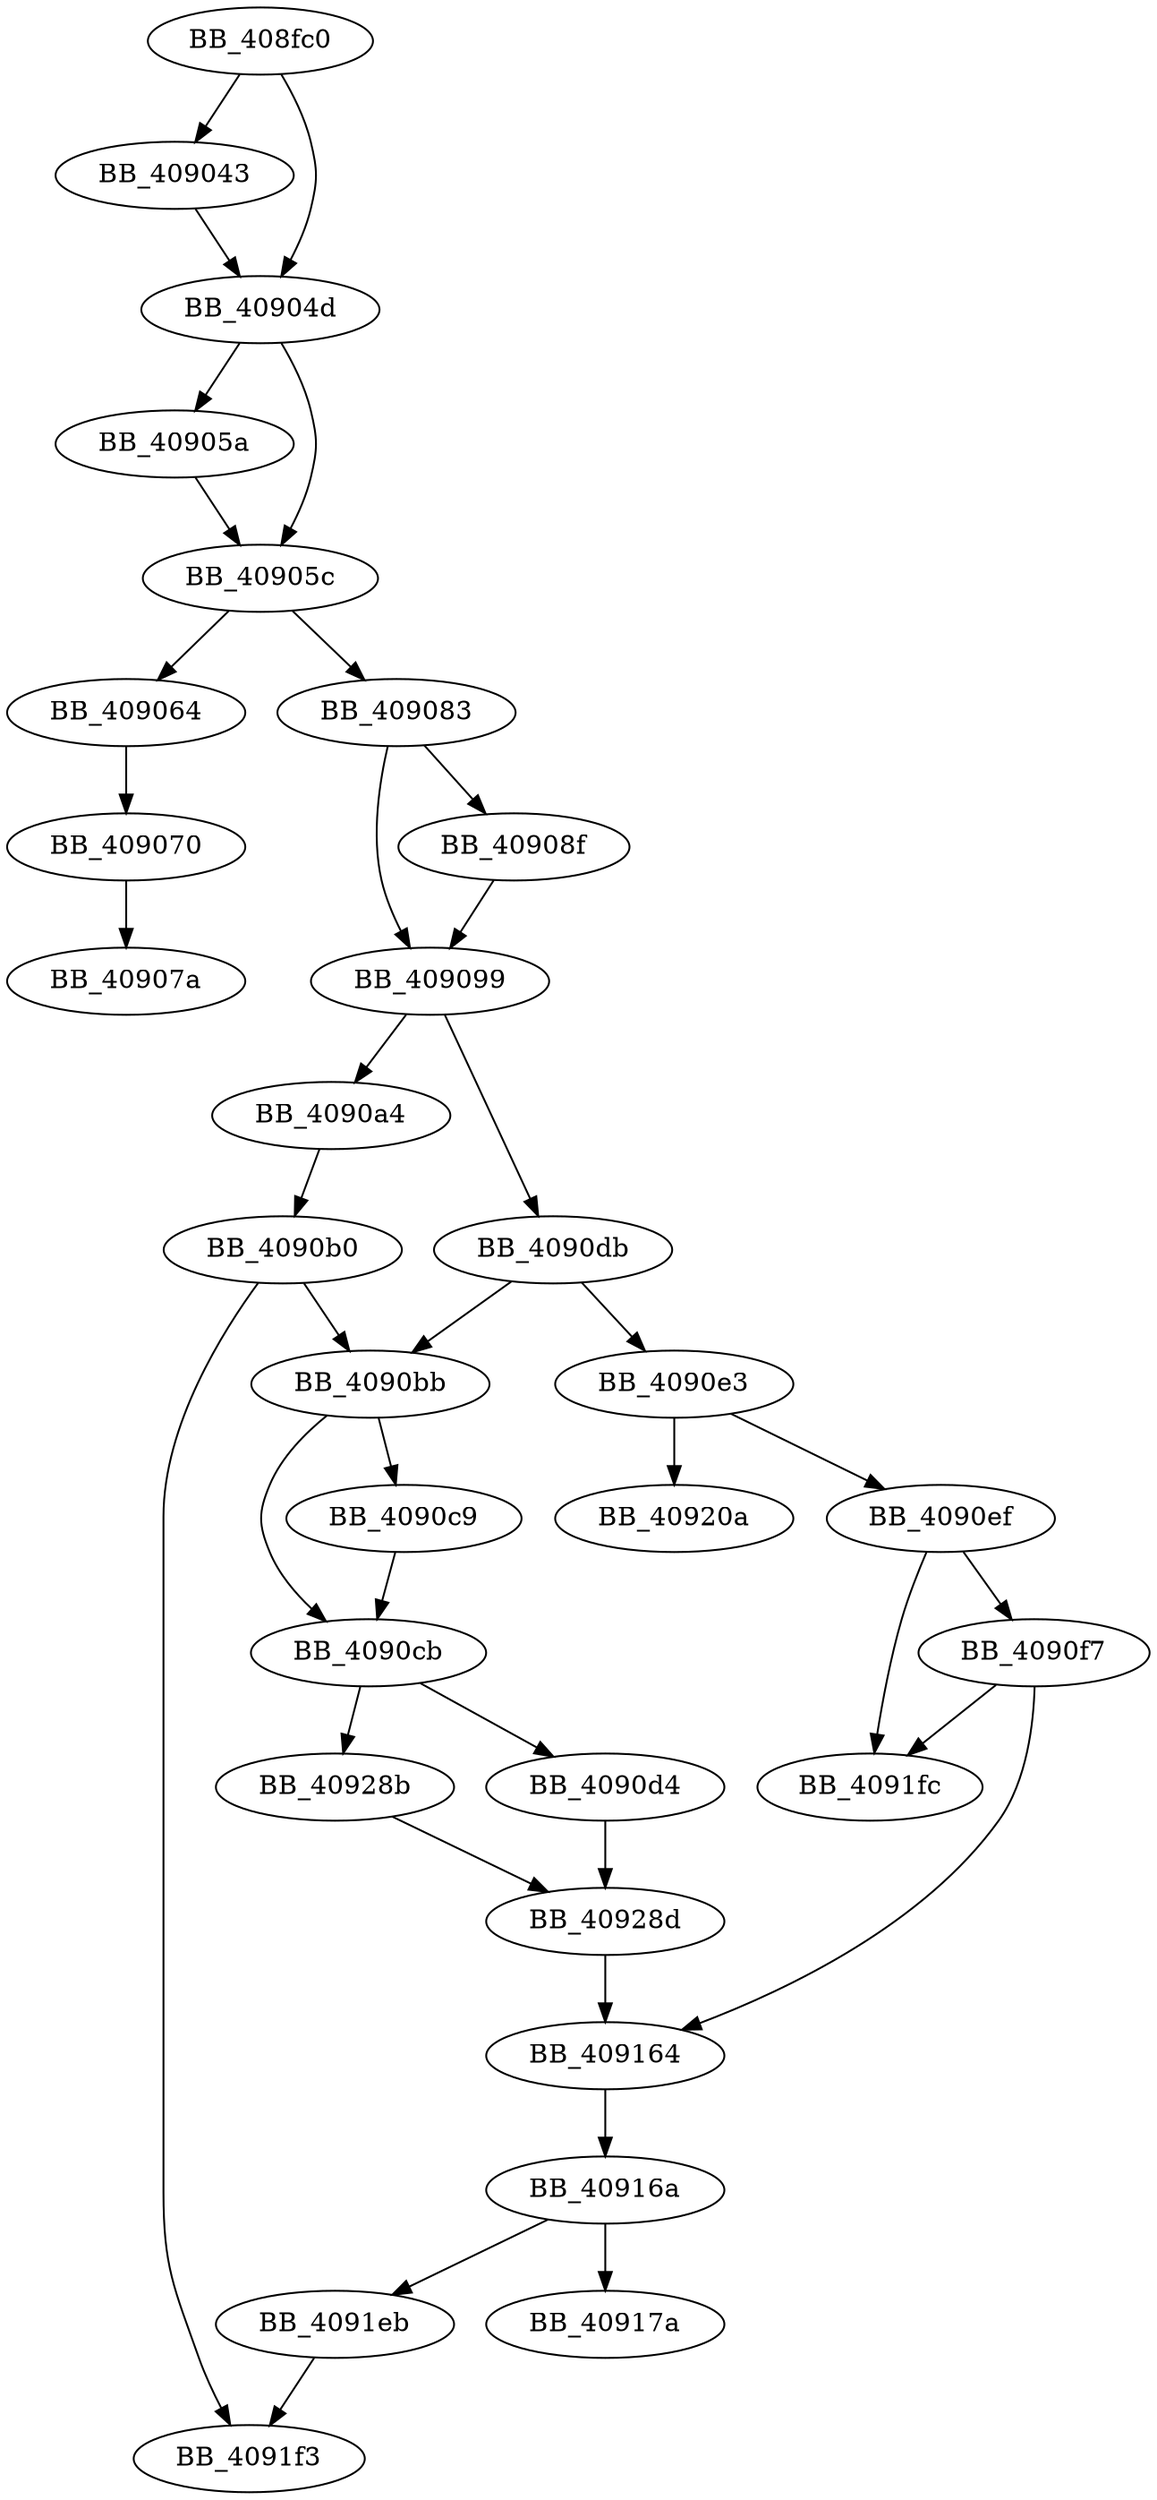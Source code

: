 DiGraph sub_408FC0{
BB_408fc0->BB_409043
BB_408fc0->BB_40904d
BB_409043->BB_40904d
BB_40904d->BB_40905a
BB_40904d->BB_40905c
BB_40905a->BB_40905c
BB_40905c->BB_409064
BB_40905c->BB_409083
BB_409064->BB_409070
BB_409070->BB_40907a
BB_409083->BB_40908f
BB_409083->BB_409099
BB_40908f->BB_409099
BB_409099->BB_4090a4
BB_409099->BB_4090db
BB_4090a4->BB_4090b0
BB_4090b0->BB_4090bb
BB_4090b0->BB_4091f3
BB_4090bb->BB_4090c9
BB_4090bb->BB_4090cb
BB_4090c9->BB_4090cb
BB_4090cb->BB_4090d4
BB_4090cb->BB_40928b
BB_4090d4->BB_40928d
BB_4090db->BB_4090bb
BB_4090db->BB_4090e3
BB_4090e3->BB_4090ef
BB_4090e3->BB_40920a
BB_4090ef->BB_4090f7
BB_4090ef->BB_4091fc
BB_4090f7->BB_409164
BB_4090f7->BB_4091fc
BB_409164->BB_40916a
BB_40916a->BB_40917a
BB_40916a->BB_4091eb
BB_4091eb->BB_4091f3
BB_40928b->BB_40928d
BB_40928d->BB_409164
}
